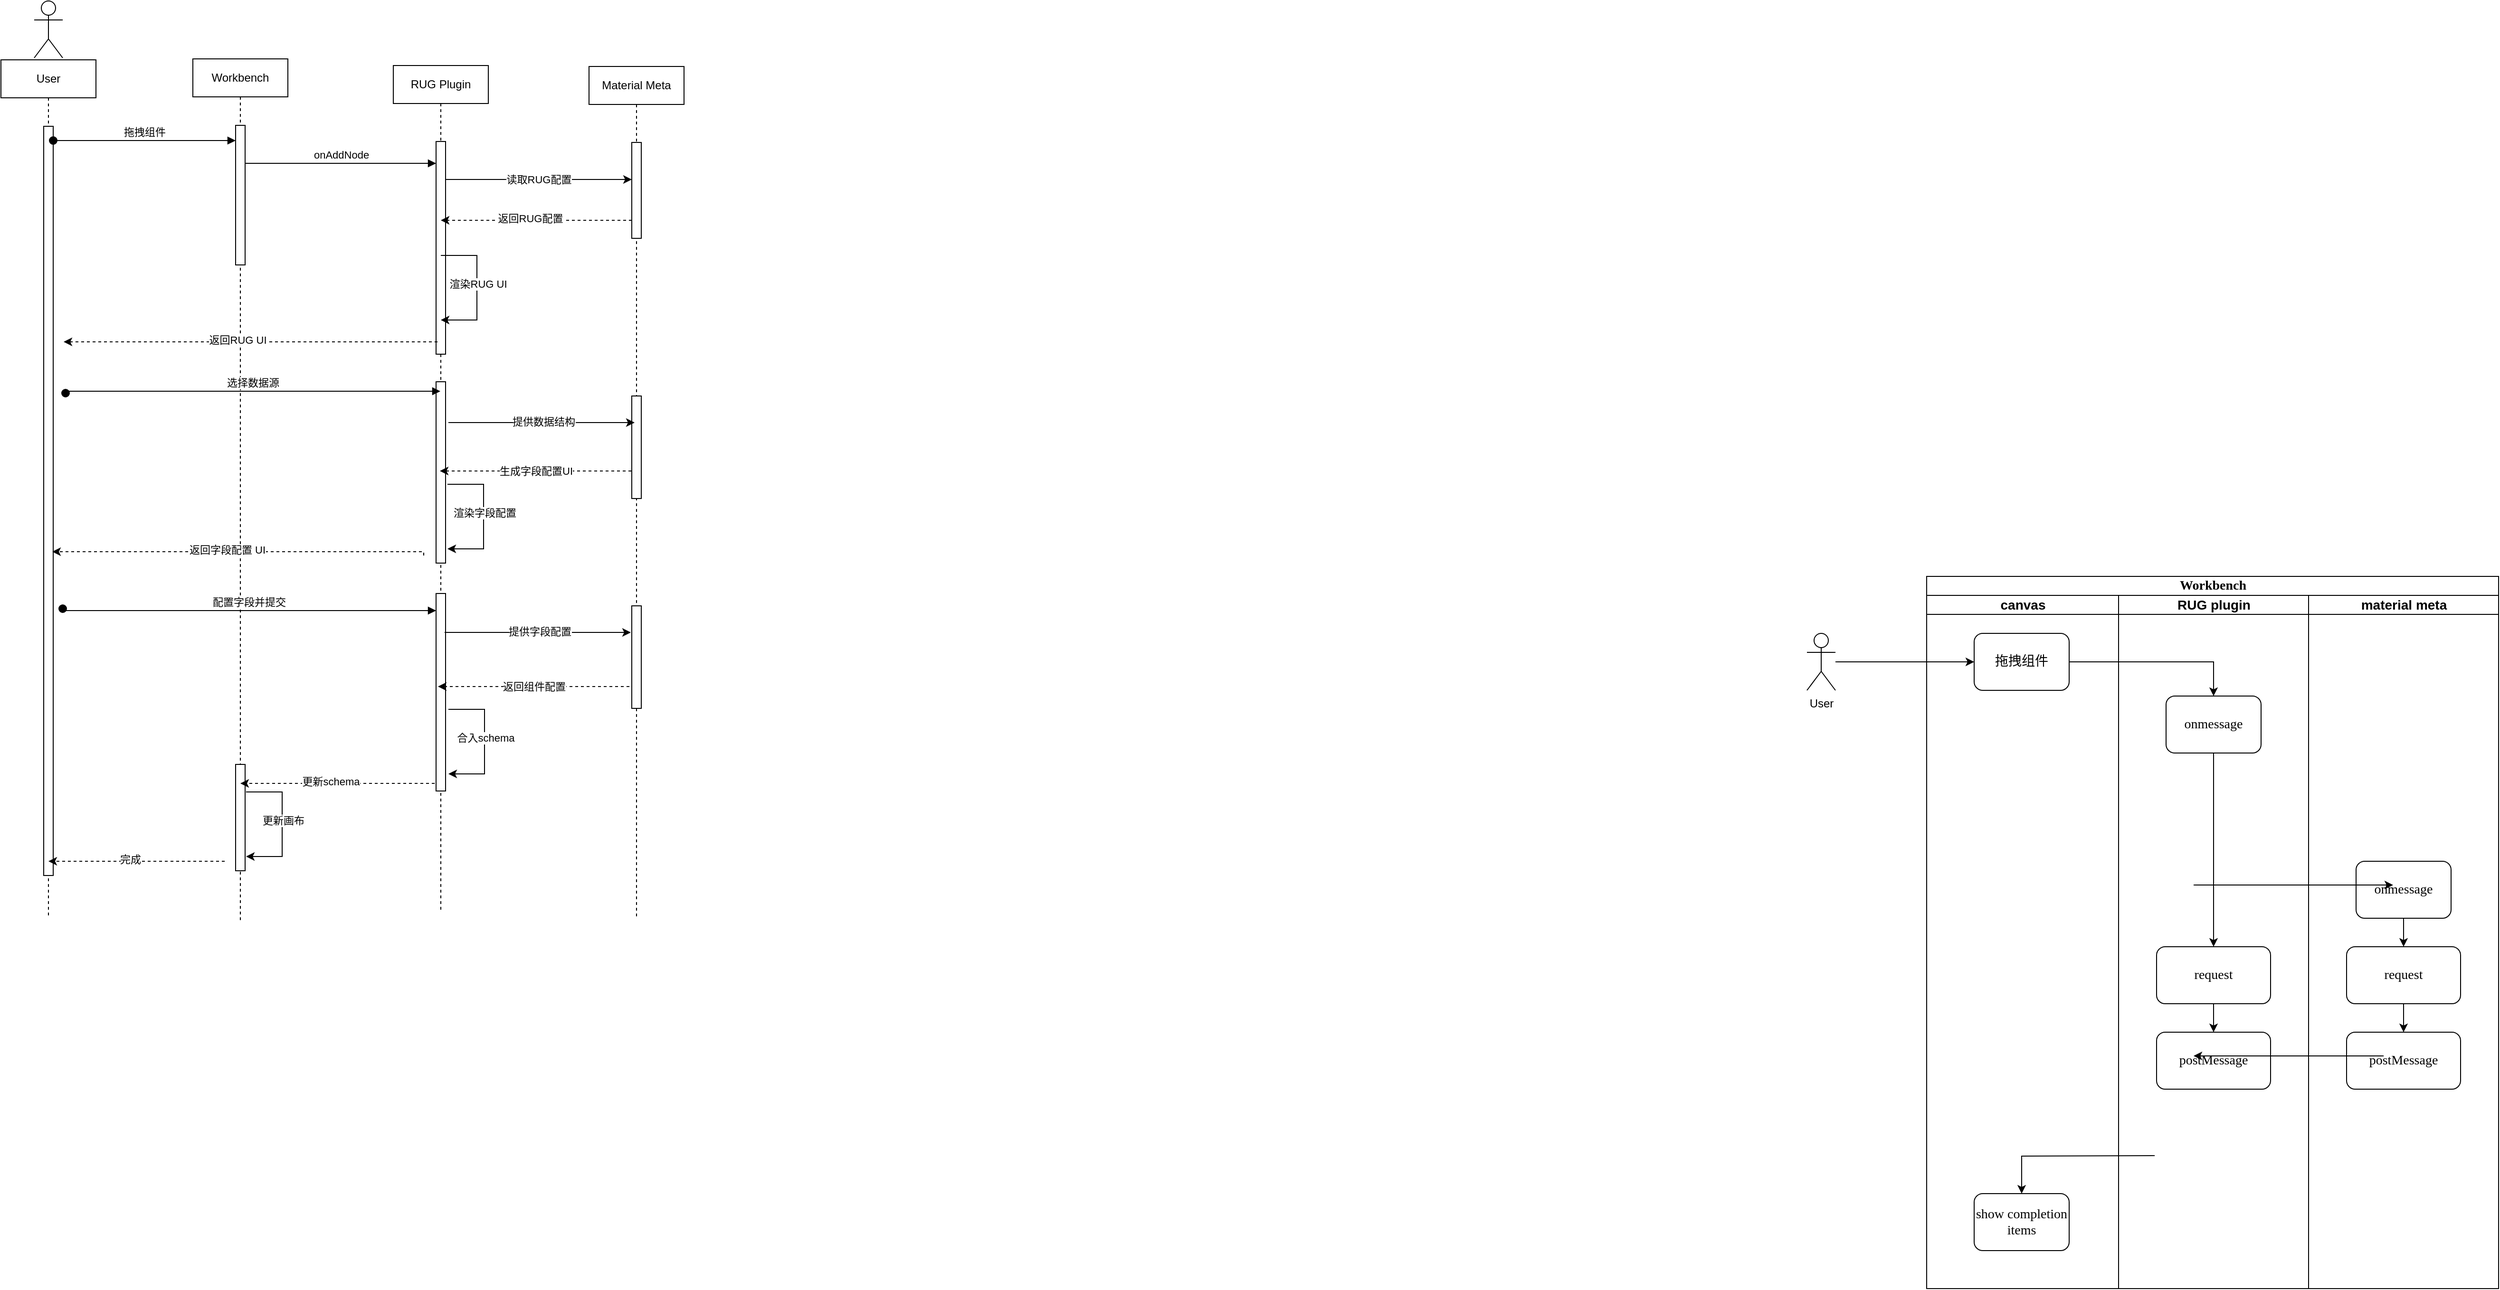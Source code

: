 <mxfile version="24.2.8" type="github">
  <diagram name="Page-1" id="ADWS8KvVb-Phw36fm134">
    <mxGraphModel dx="2460" dy="1566" grid="0" gridSize="10" guides="1" tooltips="1" connect="1" arrows="1" fold="1" page="0" pageScale="1" pageWidth="827" pageHeight="1169" math="0" shadow="0">
      <root>
        <mxCell id="0" />
        <mxCell id="1" parent="0" />
        <mxCell id="wdZtP8kg0rb3bL8GZGm_-107" value="Workbench" style="shape=umlLifeline;perimeter=lifelinePerimeter;whiteSpace=wrap;html=1;container=0;dropTarget=0;collapsible=0;recursiveResize=0;outlineConnect=0;portConstraint=eastwest;newEdgeStyle={&quot;edgeStyle&quot;:&quot;elbowEdgeStyle&quot;,&quot;elbow&quot;:&quot;vertical&quot;,&quot;curved&quot;:0,&quot;rounded&quot;:0};" vertex="1" parent="1">
          <mxGeometry x="-2" y="9" width="100" height="909" as="geometry" />
        </mxCell>
        <mxCell id="wdZtP8kg0rb3bL8GZGm_-108" value="" style="html=1;points=[];perimeter=orthogonalPerimeter;outlineConnect=0;targetShapes=umlLifeline;portConstraint=eastwest;newEdgeStyle={&quot;edgeStyle&quot;:&quot;elbowEdgeStyle&quot;,&quot;elbow&quot;:&quot;vertical&quot;,&quot;curved&quot;:0,&quot;rounded&quot;:0};" vertex="1" parent="wdZtP8kg0rb3bL8GZGm_-107">
          <mxGeometry x="45" y="70" width="10" height="147" as="geometry" />
        </mxCell>
        <mxCell id="wdZtP8kg0rb3bL8GZGm_-239" value="" style="html=1;points=[];perimeter=orthogonalPerimeter;outlineConnect=0;targetShapes=umlLifeline;portConstraint=eastwest;newEdgeStyle={&quot;edgeStyle&quot;:&quot;elbowEdgeStyle&quot;,&quot;elbow&quot;:&quot;vertical&quot;,&quot;curved&quot;:0,&quot;rounded&quot;:0};" vertex="1" parent="wdZtP8kg0rb3bL8GZGm_-107">
          <mxGeometry x="45" y="743" width="10" height="112" as="geometry" />
        </mxCell>
        <mxCell id="wdZtP8kg0rb3bL8GZGm_-111" value="RUG Plugin" style="shape=umlLifeline;perimeter=lifelinePerimeter;whiteSpace=wrap;html=1;container=0;dropTarget=0;collapsible=0;recursiveResize=0;outlineConnect=0;portConstraint=eastwest;newEdgeStyle={&quot;edgeStyle&quot;:&quot;elbowEdgeStyle&quot;,&quot;elbow&quot;:&quot;vertical&quot;,&quot;curved&quot;:0,&quot;rounded&quot;:0};" vertex="1" parent="1">
          <mxGeometry x="209" y="16" width="100" height="891" as="geometry" />
        </mxCell>
        <mxCell id="wdZtP8kg0rb3bL8GZGm_-112" value="" style="html=1;points=[];perimeter=orthogonalPerimeter;outlineConnect=0;targetShapes=umlLifeline;portConstraint=eastwest;newEdgeStyle={&quot;edgeStyle&quot;:&quot;elbowEdgeStyle&quot;,&quot;elbow&quot;:&quot;vertical&quot;,&quot;curved&quot;:0,&quot;rounded&quot;:0};" vertex="1" parent="wdZtP8kg0rb3bL8GZGm_-111">
          <mxGeometry x="45" y="80" width="10" height="224" as="geometry" />
        </mxCell>
        <mxCell id="wdZtP8kg0rb3bL8GZGm_-218" value="" style="html=1;points=[];perimeter=orthogonalPerimeter;outlineConnect=0;targetShapes=umlLifeline;portConstraint=eastwest;newEdgeStyle={&quot;edgeStyle&quot;:&quot;elbowEdgeStyle&quot;,&quot;elbow&quot;:&quot;vertical&quot;,&quot;curved&quot;:0,&quot;rounded&quot;:0};" vertex="1" parent="wdZtP8kg0rb3bL8GZGm_-111">
          <mxGeometry x="45" y="333" width="10" height="191" as="geometry" />
        </mxCell>
        <mxCell id="wdZtP8kg0rb3bL8GZGm_-226" value="" style="html=1;points=[];perimeter=orthogonalPerimeter;outlineConnect=0;targetShapes=umlLifeline;portConstraint=eastwest;newEdgeStyle={&quot;edgeStyle&quot;:&quot;elbowEdgeStyle&quot;,&quot;elbow&quot;:&quot;vertical&quot;,&quot;curved&quot;:0,&quot;rounded&quot;:0};" vertex="1" parent="wdZtP8kg0rb3bL8GZGm_-111">
          <mxGeometry x="45" y="556" width="10" height="208" as="geometry" />
        </mxCell>
        <mxCell id="wdZtP8kg0rb3bL8GZGm_-113" value="onAddNode" style="html=1;verticalAlign=bottom;endArrow=block;edgeStyle=elbowEdgeStyle;elbow=vertical;curved=0;rounded=0;" edge="1" parent="1" source="wdZtP8kg0rb3bL8GZGm_-108" target="wdZtP8kg0rb3bL8GZGm_-112">
          <mxGeometry relative="1" as="geometry">
            <mxPoint x="175" y="110" as="sourcePoint" />
            <Array as="points">
              <mxPoint x="150" y="119" />
              <mxPoint x="160" y="100" />
            </Array>
          </mxGeometry>
        </mxCell>
        <mxCell id="wdZtP8kg0rb3bL8GZGm_-117" value="User" style="shape=umlActor;verticalLabelPosition=bottom;verticalAlign=top;html=1;outlineConnect=0;" vertex="1" parent="1">
          <mxGeometry x="-169" y="-52" width="30" height="60" as="geometry" />
        </mxCell>
        <mxCell id="wdZtP8kg0rb3bL8GZGm_-118" value="Material Meta" style="shape=umlLifeline;perimeter=lifelinePerimeter;whiteSpace=wrap;html=1;container=0;dropTarget=0;collapsible=0;recursiveResize=0;outlineConnect=0;portConstraint=eastwest;newEdgeStyle={&quot;edgeStyle&quot;:&quot;elbowEdgeStyle&quot;,&quot;elbow&quot;:&quot;vertical&quot;,&quot;curved&quot;:0,&quot;rounded&quot;:0};" vertex="1" parent="1">
          <mxGeometry x="415" y="17" width="100" height="898" as="geometry" />
        </mxCell>
        <mxCell id="wdZtP8kg0rb3bL8GZGm_-122" value="" style="html=1;points=[];perimeter=orthogonalPerimeter;outlineConnect=0;targetShapes=umlLifeline;portConstraint=eastwest;newEdgeStyle={&quot;edgeStyle&quot;:&quot;elbowEdgeStyle&quot;,&quot;elbow&quot;:&quot;vertical&quot;,&quot;curved&quot;:0,&quot;rounded&quot;:0};" vertex="1" parent="wdZtP8kg0rb3bL8GZGm_-118">
          <mxGeometry x="45" y="80" width="10" height="101" as="geometry" />
        </mxCell>
        <mxCell id="wdZtP8kg0rb3bL8GZGm_-220" value="" style="html=1;points=[];perimeter=orthogonalPerimeter;outlineConnect=0;targetShapes=umlLifeline;portConstraint=eastwest;newEdgeStyle={&quot;edgeStyle&quot;:&quot;elbowEdgeStyle&quot;,&quot;elbow&quot;:&quot;vertical&quot;,&quot;curved&quot;:0,&quot;rounded&quot;:0};" vertex="1" parent="wdZtP8kg0rb3bL8GZGm_-118">
          <mxGeometry x="45" y="347" width="10" height="108" as="geometry" />
        </mxCell>
        <mxCell id="wdZtP8kg0rb3bL8GZGm_-228" value="" style="html=1;points=[];perimeter=orthogonalPerimeter;outlineConnect=0;targetShapes=umlLifeline;portConstraint=eastwest;newEdgeStyle={&quot;edgeStyle&quot;:&quot;elbowEdgeStyle&quot;,&quot;elbow&quot;:&quot;vertical&quot;,&quot;curved&quot;:0,&quot;rounded&quot;:0};" vertex="1" parent="wdZtP8kg0rb3bL8GZGm_-118">
          <mxGeometry x="45" y="568" width="10" height="108" as="geometry" />
        </mxCell>
        <mxCell id="wdZtP8kg0rb3bL8GZGm_-123" value="读取RUG配置" style="edgeStyle=elbowEdgeStyle;rounded=0;orthogonalLoop=1;jettySize=auto;html=1;elbow=vertical;curved=0;" edge="1" parent="1" source="wdZtP8kg0rb3bL8GZGm_-112" target="wdZtP8kg0rb3bL8GZGm_-122">
          <mxGeometry relative="1" as="geometry">
            <Array as="points">
              <mxPoint x="403" y="136" />
              <mxPoint x="360" y="110" />
            </Array>
          </mxGeometry>
        </mxCell>
        <mxCell id="wdZtP8kg0rb3bL8GZGm_-127" style="edgeStyle=elbowEdgeStyle;rounded=0;orthogonalLoop=1;jettySize=auto;html=1;elbow=vertical;curved=0;dashed=1;" edge="1" parent="1" source="wdZtP8kg0rb3bL8GZGm_-122" target="wdZtP8kg0rb3bL8GZGm_-111">
          <mxGeometry relative="1" as="geometry">
            <Array as="points">
              <mxPoint x="407" y="179" />
            </Array>
          </mxGeometry>
        </mxCell>
        <mxCell id="wdZtP8kg0rb3bL8GZGm_-128" value="返回RUG配置" style="edgeLabel;html=1;align=center;verticalAlign=middle;resizable=0;points=[];" vertex="1" connectable="0" parent="wdZtP8kg0rb3bL8GZGm_-127">
          <mxGeometry x="0.072" y="-2" relative="1" as="geometry">
            <mxPoint as="offset" />
          </mxGeometry>
        </mxCell>
        <mxCell id="wdZtP8kg0rb3bL8GZGm_-135" value="User" style="shape=umlLifeline;perimeter=lifelinePerimeter;whiteSpace=wrap;html=1;container=0;dropTarget=0;collapsible=0;recursiveResize=0;outlineConnect=0;portConstraint=eastwest;newEdgeStyle={&quot;edgeStyle&quot;:&quot;elbowEdgeStyle&quot;,&quot;elbow&quot;:&quot;vertical&quot;,&quot;curved&quot;:0,&quot;rounded&quot;:0};" vertex="1" parent="1">
          <mxGeometry x="-204" y="10" width="100" height="904" as="geometry" />
        </mxCell>
        <mxCell id="wdZtP8kg0rb3bL8GZGm_-136" value="" style="html=1;points=[];perimeter=orthogonalPerimeter;outlineConnect=0;targetShapes=umlLifeline;portConstraint=eastwest;newEdgeStyle={&quot;edgeStyle&quot;:&quot;elbowEdgeStyle&quot;,&quot;elbow&quot;:&quot;vertical&quot;,&quot;curved&quot;:0,&quot;rounded&quot;:0};" vertex="1" parent="wdZtP8kg0rb3bL8GZGm_-135">
          <mxGeometry x="45" y="70" width="10" height="789" as="geometry" />
        </mxCell>
        <mxCell id="wdZtP8kg0rb3bL8GZGm_-109" value="拖拽组件" style="html=1;verticalAlign=bottom;startArrow=oval;endArrow=block;startSize=8;edgeStyle=elbowEdgeStyle;elbow=vertical;curved=0;rounded=0;" edge="1" parent="1" target="wdZtP8kg0rb3bL8GZGm_-108" source="wdZtP8kg0rb3bL8GZGm_-136">
          <mxGeometry relative="1" as="geometry">
            <mxPoint x="-18" y="87" as="sourcePoint" />
            <Array as="points">
              <mxPoint x="-68" y="95" />
            </Array>
          </mxGeometry>
        </mxCell>
        <mxCell id="wdZtP8kg0rb3bL8GZGm_-189" value="Workbench" style="swimlane;html=1;childLayout=stackLayout;startSize=20;rounded=0;shadow=0;labelBackgroundColor=none;strokeWidth=1;fontFamily=Verdana;fontSize=14;align=center;" vertex="1" parent="1">
          <mxGeometry x="1823" y="554" width="602" height="750" as="geometry" />
        </mxCell>
        <mxCell id="wdZtP8kg0rb3bL8GZGm_-190" value="canvas" style="swimlane;html=1;startSize=20;fontSize=14;" vertex="1" parent="wdZtP8kg0rb3bL8GZGm_-189">
          <mxGeometry y="20" width="202" height="730" as="geometry" />
        </mxCell>
        <mxCell id="wdZtP8kg0rb3bL8GZGm_-191" value="拖拽组件" style="rounded=1;whiteSpace=wrap;html=1;shadow=0;labelBackgroundColor=none;strokeWidth=1;fontFamily=Verdana;fontSize=14;align=center;" vertex="1" parent="wdZtP8kg0rb3bL8GZGm_-190">
          <mxGeometry x="50" y="40" width="100" height="60" as="geometry" />
        </mxCell>
        <mxCell id="wdZtP8kg0rb3bL8GZGm_-192" value="show completion items" style="rounded=1;whiteSpace=wrap;html=1;shadow=0;labelBackgroundColor=none;strokeWidth=1;fontFamily=Verdana;fontSize=14;align=center;" vertex="1" parent="wdZtP8kg0rb3bL8GZGm_-190">
          <mxGeometry x="50" y="630" width="100" height="60" as="geometry" />
        </mxCell>
        <mxCell id="wdZtP8kg0rb3bL8GZGm_-193" style="edgeStyle=orthogonalEdgeStyle;rounded=0;orthogonalLoop=1;jettySize=auto;html=1;" edge="1" parent="wdZtP8kg0rb3bL8GZGm_-189" target="wdZtP8kg0rb3bL8GZGm_-192">
          <mxGeometry relative="1" as="geometry">
            <mxPoint x="240" y="610" as="sourcePoint" />
          </mxGeometry>
        </mxCell>
        <mxCell id="wdZtP8kg0rb3bL8GZGm_-194" style="edgeStyle=orthogonalEdgeStyle;rounded=0;orthogonalLoop=1;jettySize=auto;html=1;" edge="1" parent="wdZtP8kg0rb3bL8GZGm_-189" source="wdZtP8kg0rb3bL8GZGm_-191" target="wdZtP8kg0rb3bL8GZGm_-197">
          <mxGeometry relative="1" as="geometry">
            <mxPoint x="300" y="120" as="targetPoint" />
          </mxGeometry>
        </mxCell>
        <mxCell id="wdZtP8kg0rb3bL8GZGm_-195" value="RUG plugin" style="swimlane;html=1;startSize=20;fontSize=14;" vertex="1" parent="wdZtP8kg0rb3bL8GZGm_-189">
          <mxGeometry x="202" y="20" width="200" height="730" as="geometry" />
        </mxCell>
        <mxCell id="wdZtP8kg0rb3bL8GZGm_-196" value="request" style="whiteSpace=wrap;html=1;fontSize=14;fontFamily=Verdana;rounded=1;shadow=0;labelBackgroundColor=none;strokeWidth=1;" vertex="1" parent="wdZtP8kg0rb3bL8GZGm_-195">
          <mxGeometry x="40" y="370" width="120" height="60" as="geometry" />
        </mxCell>
        <mxCell id="wdZtP8kg0rb3bL8GZGm_-197" value="onmessage" style="rounded=1;whiteSpace=wrap;html=1;shadow=0;labelBackgroundColor=none;strokeWidth=1;fontFamily=Verdana;fontSize=14;align=center;" vertex="1" parent="wdZtP8kg0rb3bL8GZGm_-195">
          <mxGeometry x="50" y="106" width="100" height="60" as="geometry" />
        </mxCell>
        <mxCell id="wdZtP8kg0rb3bL8GZGm_-198" style="edgeStyle=orthogonalEdgeStyle;rounded=0;orthogonalLoop=1;jettySize=auto;html=1;" edge="1" parent="wdZtP8kg0rb3bL8GZGm_-195" source="wdZtP8kg0rb3bL8GZGm_-197" target="wdZtP8kg0rb3bL8GZGm_-196">
          <mxGeometry relative="1" as="geometry" />
        </mxCell>
        <mxCell id="wdZtP8kg0rb3bL8GZGm_-199" value="postMessage" style="whiteSpace=wrap;html=1;fontSize=14;fontFamily=Verdana;rounded=1;shadow=0;labelBackgroundColor=none;strokeWidth=1;" vertex="1" parent="wdZtP8kg0rb3bL8GZGm_-195">
          <mxGeometry x="40" y="460" width="120" height="60" as="geometry" />
        </mxCell>
        <mxCell id="wdZtP8kg0rb3bL8GZGm_-200" style="edgeStyle=orthogonalEdgeStyle;rounded=0;orthogonalLoop=1;jettySize=auto;html=1;" edge="1" parent="wdZtP8kg0rb3bL8GZGm_-195" source="wdZtP8kg0rb3bL8GZGm_-196" target="wdZtP8kg0rb3bL8GZGm_-199">
          <mxGeometry relative="1" as="geometry" />
        </mxCell>
        <mxCell id="wdZtP8kg0rb3bL8GZGm_-201" value="material meta" style="swimlane;html=1;startSize=20;fontSize=14;" vertex="1" parent="wdZtP8kg0rb3bL8GZGm_-189">
          <mxGeometry x="402" y="20" width="200" height="730" as="geometry" />
        </mxCell>
        <mxCell id="wdZtP8kg0rb3bL8GZGm_-202" value="request" style="whiteSpace=wrap;html=1;fontSize=14;fontFamily=Verdana;rounded=1;shadow=0;labelBackgroundColor=none;strokeWidth=1;" vertex="1" parent="wdZtP8kg0rb3bL8GZGm_-201">
          <mxGeometry x="40" y="370" width="120" height="60" as="geometry" />
        </mxCell>
        <mxCell id="wdZtP8kg0rb3bL8GZGm_-203" value="onmessage" style="rounded=1;whiteSpace=wrap;html=1;shadow=0;labelBackgroundColor=none;strokeWidth=1;fontFamily=Verdana;fontSize=14;align=center;" vertex="1" parent="wdZtP8kg0rb3bL8GZGm_-201">
          <mxGeometry x="50" y="280" width="100" height="60" as="geometry" />
        </mxCell>
        <mxCell id="wdZtP8kg0rb3bL8GZGm_-204" style="edgeStyle=orthogonalEdgeStyle;rounded=0;orthogonalLoop=1;jettySize=auto;html=1;" edge="1" parent="wdZtP8kg0rb3bL8GZGm_-201" source="wdZtP8kg0rb3bL8GZGm_-203" target="wdZtP8kg0rb3bL8GZGm_-202">
          <mxGeometry relative="1" as="geometry" />
        </mxCell>
        <mxCell id="wdZtP8kg0rb3bL8GZGm_-205" value="postMessage" style="whiteSpace=wrap;html=1;fontSize=14;fontFamily=Verdana;rounded=1;shadow=0;labelBackgroundColor=none;strokeWidth=1;" vertex="1" parent="wdZtP8kg0rb3bL8GZGm_-201">
          <mxGeometry x="40" y="460" width="120" height="60" as="geometry" />
        </mxCell>
        <mxCell id="wdZtP8kg0rb3bL8GZGm_-206" style="edgeStyle=orthogonalEdgeStyle;rounded=0;orthogonalLoop=1;jettySize=auto;html=1;" edge="1" parent="wdZtP8kg0rb3bL8GZGm_-201" source="wdZtP8kg0rb3bL8GZGm_-202" target="wdZtP8kg0rb3bL8GZGm_-205">
          <mxGeometry relative="1" as="geometry" />
        </mxCell>
        <mxCell id="wdZtP8kg0rb3bL8GZGm_-207" style="edgeStyle=orthogonalEdgeStyle;rounded=0;orthogonalLoop=1;jettySize=auto;html=1;" edge="1" parent="1">
          <mxGeometry relative="1" as="geometry">
            <mxPoint x="2104" y="879" as="sourcePoint" />
            <mxPoint x="2314" y="879" as="targetPoint" />
          </mxGeometry>
        </mxCell>
        <mxCell id="wdZtP8kg0rb3bL8GZGm_-208" style="edgeStyle=orthogonalEdgeStyle;rounded=0;orthogonalLoop=1;jettySize=auto;html=1;" edge="1" parent="1">
          <mxGeometry relative="1" as="geometry">
            <mxPoint x="2304" y="1059" as="sourcePoint" />
            <mxPoint x="2104" y="1059" as="targetPoint" />
          </mxGeometry>
        </mxCell>
        <mxCell id="wdZtP8kg0rb3bL8GZGm_-209" style="edgeStyle=orthogonalEdgeStyle;rounded=0;orthogonalLoop=1;jettySize=auto;html=1;" edge="1" parent="1" source="wdZtP8kg0rb3bL8GZGm_-210" target="wdZtP8kg0rb3bL8GZGm_-191">
          <mxGeometry relative="1" as="geometry" />
        </mxCell>
        <mxCell id="wdZtP8kg0rb3bL8GZGm_-210" value="User" style="shape=umlActor;verticalLabelPosition=bottom;verticalAlign=top;html=1;outlineConnect=0;" vertex="1" parent="1">
          <mxGeometry x="1697" y="614" width="30" height="60" as="geometry" />
        </mxCell>
        <mxCell id="wdZtP8kg0rb3bL8GZGm_-213" style="edgeStyle=elbowEdgeStyle;rounded=0;orthogonalLoop=1;jettySize=auto;html=1;elbow=vertical;curved=0;dashed=1;" edge="1" parent="1">
          <mxGeometry relative="1" as="geometry">
            <mxPoint x="255.5" y="307" as="sourcePoint" />
            <mxPoint x="-138" y="307" as="targetPoint" />
            <Array as="points">
              <mxPoint x="202.5" y="307" />
            </Array>
          </mxGeometry>
        </mxCell>
        <mxCell id="wdZtP8kg0rb3bL8GZGm_-214" value="返回RUG UI" style="edgeLabel;html=1;align=center;verticalAlign=middle;resizable=0;points=[];" vertex="1" connectable="0" parent="wdZtP8kg0rb3bL8GZGm_-213">
          <mxGeometry x="0.072" y="-2" relative="1" as="geometry">
            <mxPoint as="offset" />
          </mxGeometry>
        </mxCell>
        <mxCell id="wdZtP8kg0rb3bL8GZGm_-215" value="" style="endArrow=classic;html=1;rounded=0;" edge="1" parent="1" source="wdZtP8kg0rb3bL8GZGm_-111" target="wdZtP8kg0rb3bL8GZGm_-111">
          <mxGeometry width="50" height="50" relative="1" as="geometry">
            <mxPoint x="268" y="191" as="sourcePoint" />
            <mxPoint x="268" y="280" as="targetPoint" />
            <Array as="points">
              <mxPoint x="297" y="216" />
              <mxPoint x="297" y="284" />
            </Array>
          </mxGeometry>
        </mxCell>
        <mxCell id="wdZtP8kg0rb3bL8GZGm_-216" value="渲染RUG UI" style="edgeLabel;html=1;align=center;verticalAlign=middle;resizable=0;points=[];" vertex="1" connectable="0" parent="wdZtP8kg0rb3bL8GZGm_-215">
          <mxGeometry x="-0.053" y="1" relative="1" as="geometry">
            <mxPoint as="offset" />
          </mxGeometry>
        </mxCell>
        <mxCell id="wdZtP8kg0rb3bL8GZGm_-217" value="选择数据源" style="html=1;verticalAlign=bottom;startArrow=oval;endArrow=block;startSize=8;edgeStyle=elbowEdgeStyle;elbow=vertical;curved=0;rounded=0;" edge="1" parent="1" target="wdZtP8kg0rb3bL8GZGm_-111">
          <mxGeometry relative="1" as="geometry">
            <mxPoint x="-136" y="361" as="sourcePoint" />
            <mxPoint x="46" y="359" as="targetPoint" />
            <Array as="points">
              <mxPoint x="-64" y="359" />
            </Array>
          </mxGeometry>
        </mxCell>
        <mxCell id="wdZtP8kg0rb3bL8GZGm_-221" value="" style="edgeStyle=elbowEdgeStyle;rounded=0;orthogonalLoop=1;jettySize=auto;html=1;elbow=vertical;curved=0;" edge="1" parent="1">
          <mxGeometry relative="1" as="geometry">
            <mxPoint x="267" y="392" as="sourcePoint" />
            <mxPoint x="463" y="392" as="targetPoint" />
          </mxGeometry>
        </mxCell>
        <mxCell id="wdZtP8kg0rb3bL8GZGm_-222" value="提供数据结构" style="edgeLabel;html=1;align=center;verticalAlign=middle;resizable=0;points=[];" vertex="1" connectable="0" parent="wdZtP8kg0rb3bL8GZGm_-221">
          <mxGeometry x="0.347" y="-1" relative="1" as="geometry">
            <mxPoint x="-32" y="-2" as="offset" />
          </mxGeometry>
        </mxCell>
        <mxCell id="wdZtP8kg0rb3bL8GZGm_-223" value="生成字段配置UI" style="edgeStyle=elbowEdgeStyle;rounded=0;orthogonalLoop=1;jettySize=auto;html=1;elbow=horizontal;curved=0;dashed=1;" edge="1" parent="1">
          <mxGeometry relative="1" as="geometry">
            <mxPoint x="459.5" y="443" as="sourcePoint" />
            <mxPoint x="258" y="443" as="targetPoint" />
          </mxGeometry>
        </mxCell>
        <mxCell id="wdZtP8kg0rb3bL8GZGm_-224" style="edgeStyle=elbowEdgeStyle;rounded=0;orthogonalLoop=1;jettySize=auto;html=1;elbow=vertical;curved=0;dashed=1;" edge="1" parent="1">
          <mxGeometry relative="1" as="geometry">
            <mxPoint x="241" y="532" as="sourcePoint" />
            <mxPoint x="-150" y="528" as="targetPoint" />
            <Array as="points">
              <mxPoint x="260.5" y="528" />
            </Array>
          </mxGeometry>
        </mxCell>
        <mxCell id="wdZtP8kg0rb3bL8GZGm_-225" value="返回字段配置 UI" style="edgeLabel;html=1;align=center;verticalAlign=middle;resizable=0;points=[];" vertex="1" connectable="0" parent="wdZtP8kg0rb3bL8GZGm_-224">
          <mxGeometry x="0.072" y="-2" relative="1" as="geometry">
            <mxPoint as="offset" />
          </mxGeometry>
        </mxCell>
        <mxCell id="wdZtP8kg0rb3bL8GZGm_-227" value="配置字段并提交" style="html=1;verticalAlign=bottom;startArrow=oval;endArrow=block;startSize=8;edgeStyle=elbowEdgeStyle;elbow=vertical;curved=0;rounded=0;" edge="1" parent="1">
          <mxGeometry relative="1" as="geometry">
            <mxPoint x="-139" y="588" as="sourcePoint" />
            <mxPoint x="254" y="590" as="targetPoint" />
            <Array as="points">
              <mxPoint x="-69" y="590" />
            </Array>
          </mxGeometry>
        </mxCell>
        <mxCell id="wdZtP8kg0rb3bL8GZGm_-229" value="" style="edgeStyle=elbowEdgeStyle;rounded=0;orthogonalLoop=1;jettySize=auto;html=1;elbow=vertical;curved=0;" edge="1" parent="1">
          <mxGeometry relative="1" as="geometry">
            <mxPoint x="263" y="613" as="sourcePoint" />
            <mxPoint x="459" y="613" as="targetPoint" />
          </mxGeometry>
        </mxCell>
        <mxCell id="wdZtP8kg0rb3bL8GZGm_-230" value="提供字段配置" style="edgeLabel;html=1;align=center;verticalAlign=middle;resizable=0;points=[];" vertex="1" connectable="0" parent="wdZtP8kg0rb3bL8GZGm_-229">
          <mxGeometry x="0.347" y="-1" relative="1" as="geometry">
            <mxPoint x="-32" y="-2" as="offset" />
          </mxGeometry>
        </mxCell>
        <mxCell id="wdZtP8kg0rb3bL8GZGm_-232" value="返回组件配置" style="edgeStyle=elbowEdgeStyle;rounded=0;orthogonalLoop=1;jettySize=auto;html=1;elbow=vertical;curved=0;dashed=1;" edge="1" parent="1">
          <mxGeometry relative="1" as="geometry">
            <mxPoint x="457.5" y="670" as="sourcePoint" />
            <mxPoint x="256" y="670" as="targetPoint" />
          </mxGeometry>
        </mxCell>
        <mxCell id="wdZtP8kg0rb3bL8GZGm_-235" value="" style="endArrow=classic;html=1;rounded=0;" edge="1" parent="1">
          <mxGeometry width="50" height="50" relative="1" as="geometry">
            <mxPoint x="266" y="457" as="sourcePoint" />
            <mxPoint x="266" y="525" as="targetPoint" />
            <Array as="points">
              <mxPoint x="304" y="457" />
              <mxPoint x="304" y="525" />
            </Array>
          </mxGeometry>
        </mxCell>
        <mxCell id="wdZtP8kg0rb3bL8GZGm_-236" value="渲染字段配置" style="edgeLabel;html=1;align=center;verticalAlign=middle;resizable=0;points=[];" vertex="1" connectable="0" parent="wdZtP8kg0rb3bL8GZGm_-235">
          <mxGeometry x="-0.053" y="1" relative="1" as="geometry">
            <mxPoint as="offset" />
          </mxGeometry>
        </mxCell>
        <mxCell id="wdZtP8kg0rb3bL8GZGm_-237" value="" style="endArrow=classic;html=1;rounded=0;" edge="1" parent="1">
          <mxGeometry width="50" height="50" relative="1" as="geometry">
            <mxPoint x="267" y="694" as="sourcePoint" />
            <mxPoint x="267" y="762" as="targetPoint" />
            <Array as="points">
              <mxPoint x="305" y="694" />
              <mxPoint x="305" y="762" />
            </Array>
          </mxGeometry>
        </mxCell>
        <mxCell id="wdZtP8kg0rb3bL8GZGm_-238" value="合入schema" style="edgeLabel;html=1;align=center;verticalAlign=middle;resizable=0;points=[];" vertex="1" connectable="0" parent="wdZtP8kg0rb3bL8GZGm_-237">
          <mxGeometry x="-0.053" y="1" relative="1" as="geometry">
            <mxPoint as="offset" />
          </mxGeometry>
        </mxCell>
        <mxCell id="wdZtP8kg0rb3bL8GZGm_-240" style="edgeStyle=elbowEdgeStyle;rounded=0;orthogonalLoop=1;jettySize=auto;html=1;elbow=vertical;curved=0;dashed=1;" edge="1" parent="1" target="wdZtP8kg0rb3bL8GZGm_-107">
          <mxGeometry relative="1" as="geometry">
            <mxPoint x="252.5" y="772" as="sourcePoint" />
            <mxPoint x="-211" y="772" as="targetPoint" />
            <Array as="points">
              <mxPoint x="199.5" y="772" />
            </Array>
          </mxGeometry>
        </mxCell>
        <mxCell id="wdZtP8kg0rb3bL8GZGm_-241" value="更新schema" style="edgeLabel;html=1;align=center;verticalAlign=middle;resizable=0;points=[];" vertex="1" connectable="0" parent="wdZtP8kg0rb3bL8GZGm_-240">
          <mxGeometry x="0.072" y="-2" relative="1" as="geometry">
            <mxPoint as="offset" />
          </mxGeometry>
        </mxCell>
        <mxCell id="wdZtP8kg0rb3bL8GZGm_-242" value="" style="endArrow=classic;html=1;rounded=0;" edge="1" parent="1">
          <mxGeometry width="50" height="50" relative="1" as="geometry">
            <mxPoint x="54" y="781" as="sourcePoint" />
            <mxPoint x="54" y="849" as="targetPoint" />
            <Array as="points">
              <mxPoint x="92" y="781" />
              <mxPoint x="92" y="849" />
            </Array>
          </mxGeometry>
        </mxCell>
        <mxCell id="wdZtP8kg0rb3bL8GZGm_-243" value="更新画布" style="edgeLabel;html=1;align=center;verticalAlign=middle;resizable=0;points=[];" vertex="1" connectable="0" parent="wdZtP8kg0rb3bL8GZGm_-242">
          <mxGeometry x="-0.053" y="1" relative="1" as="geometry">
            <mxPoint as="offset" />
          </mxGeometry>
        </mxCell>
        <mxCell id="wdZtP8kg0rb3bL8GZGm_-244" style="edgeStyle=elbowEdgeStyle;rounded=0;orthogonalLoop=1;jettySize=auto;html=1;elbow=vertical;curved=0;dashed=1;" edge="1" parent="1" target="wdZtP8kg0rb3bL8GZGm_-135">
          <mxGeometry relative="1" as="geometry">
            <mxPoint x="31.5" y="854" as="sourcePoint" />
            <mxPoint x="-173" y="854" as="targetPoint" />
            <Array as="points">
              <mxPoint x="-21.5" y="854" />
            </Array>
          </mxGeometry>
        </mxCell>
        <mxCell id="wdZtP8kg0rb3bL8GZGm_-245" value="完成" style="edgeLabel;html=1;align=center;verticalAlign=middle;resizable=0;points=[];" vertex="1" connectable="0" parent="wdZtP8kg0rb3bL8GZGm_-244">
          <mxGeometry x="0.072" y="-2" relative="1" as="geometry">
            <mxPoint as="offset" />
          </mxGeometry>
        </mxCell>
      </root>
    </mxGraphModel>
  </diagram>
</mxfile>
